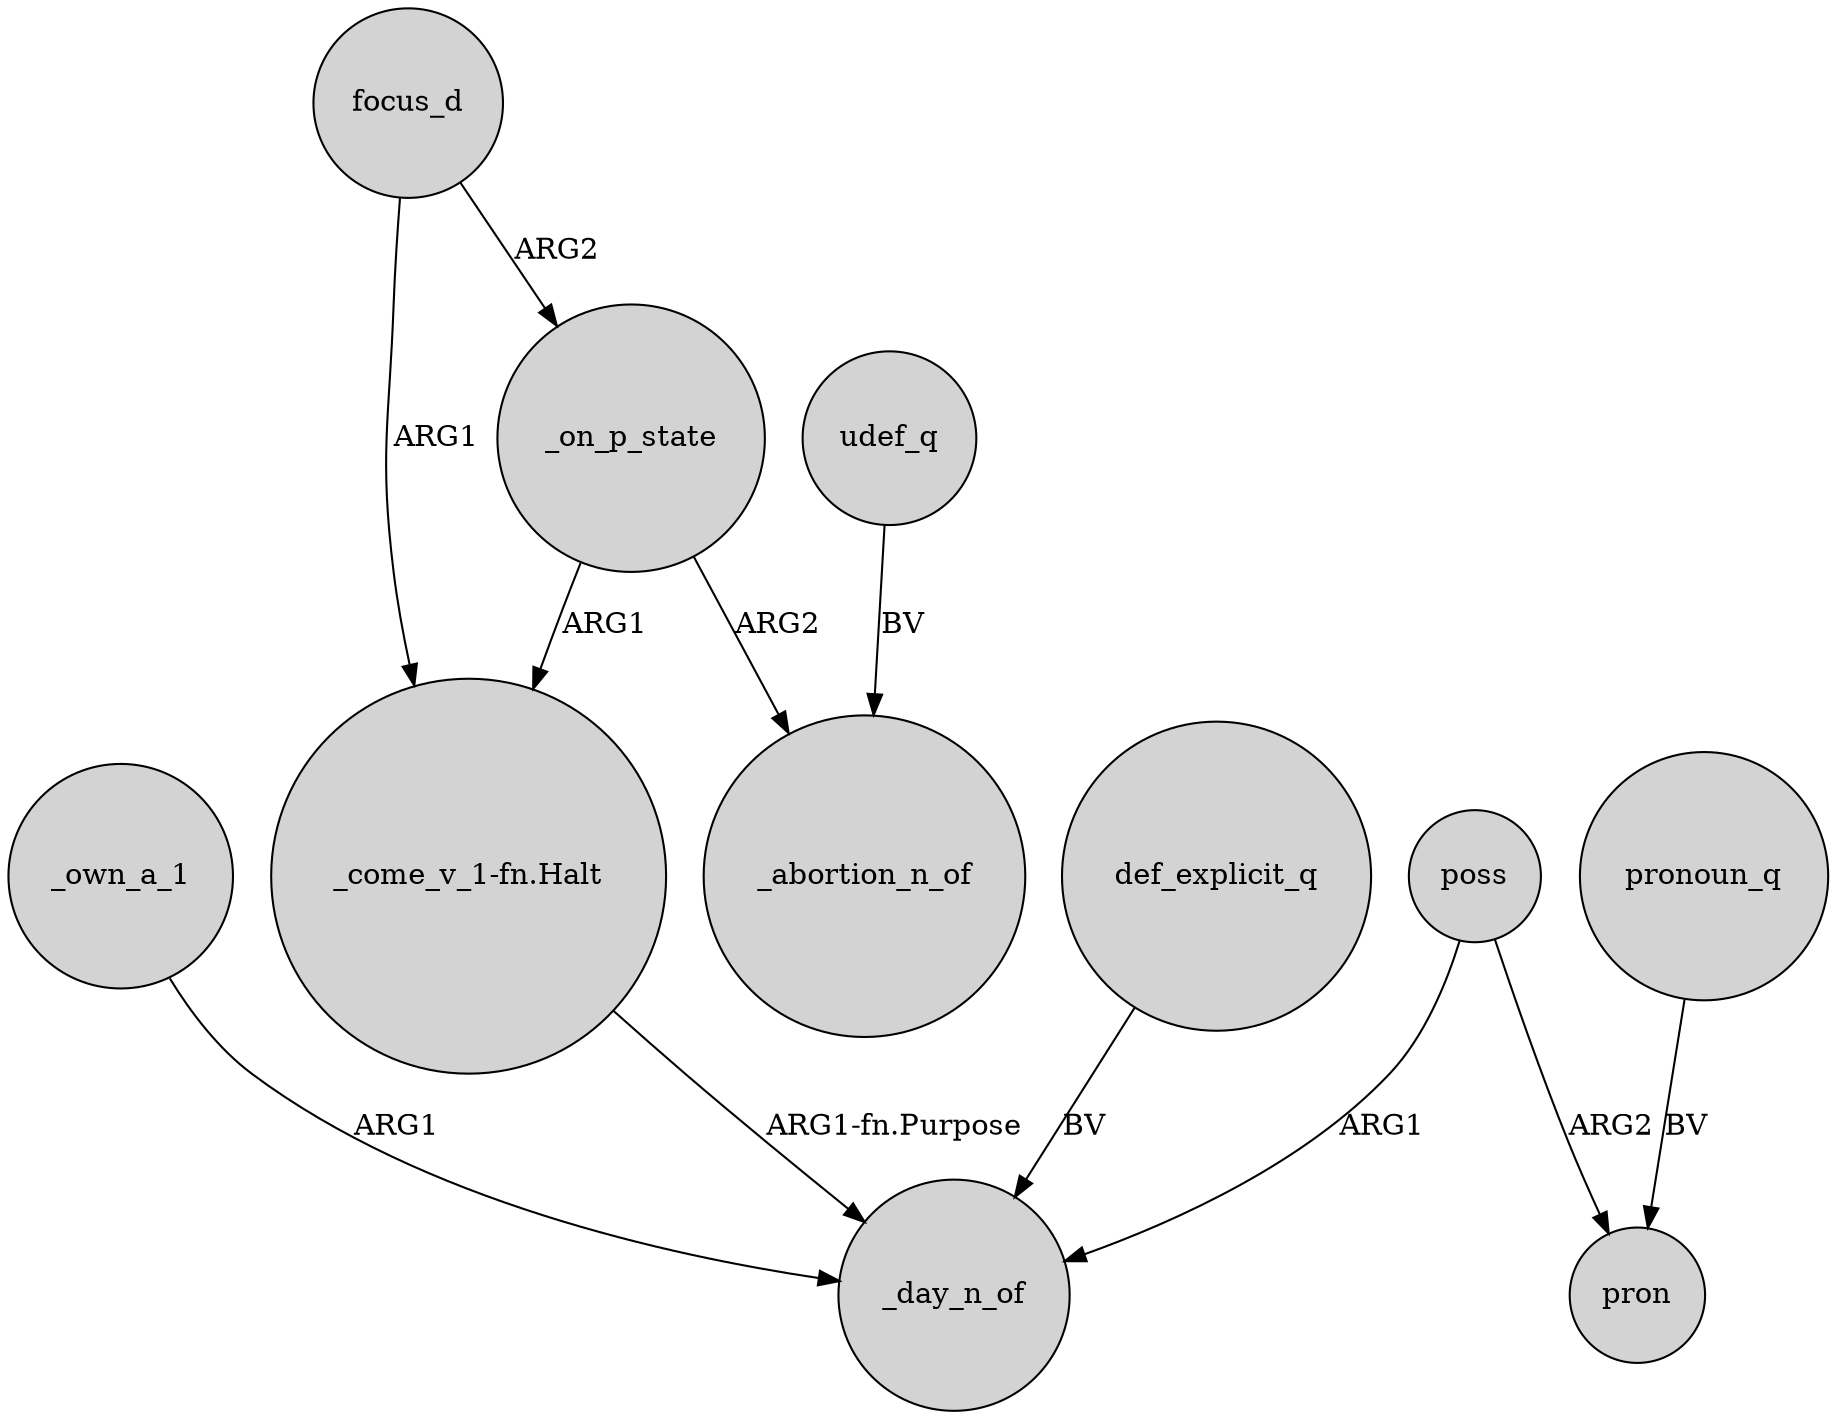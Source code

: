 digraph {
	node [shape=circle style=filled]
	_own_a_1 -> _day_n_of [label=ARG1]
	focus_d -> "_come_v_1-fn.Halt" [label=ARG1]
	def_explicit_q -> _day_n_of [label=BV]
	_on_p_state -> _abortion_n_of [label=ARG2]
	focus_d -> _on_p_state [label=ARG2]
	_on_p_state -> "_come_v_1-fn.Halt" [label=ARG1]
	"_come_v_1-fn.Halt" -> _day_n_of [label="ARG1-fn.Purpose"]
	udef_q -> _abortion_n_of [label=BV]
	poss -> _day_n_of [label=ARG1]
	pronoun_q -> pron [label=BV]
	poss -> pron [label=ARG2]
}
